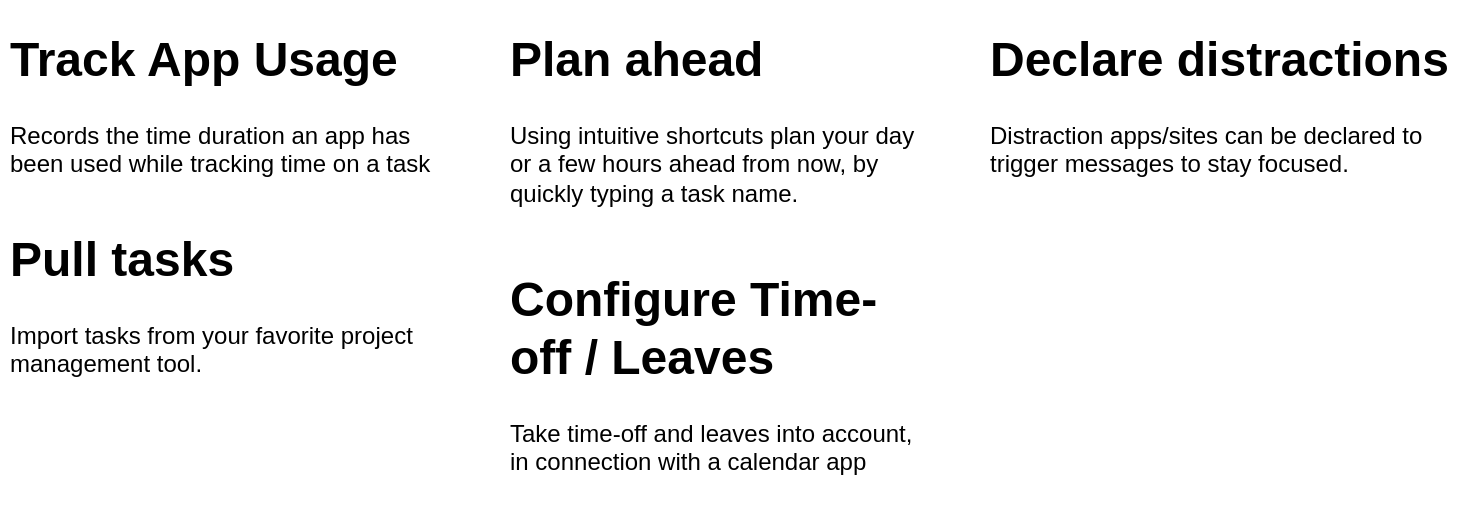 <mxfile version="16.5.3" type="github">
  <diagram id="U5blkylpNGJGm4p2uLG8" name="Page-1">
    <mxGraphModel dx="1422" dy="832" grid="1" gridSize="10" guides="1" tooltips="1" connect="1" arrows="1" fold="1" page="1" pageScale="1" pageWidth="850" pageHeight="1100" math="0" shadow="0">
      <root>
        <mxCell id="0" />
        <mxCell id="1" parent="0" />
        <mxCell id="cCJyINPyPPTcgndPTt5n-3" value="&lt;h1&gt;Track App Usage&lt;/h1&gt;&lt;p&gt;Records the time duration an app has been used while tracking time on a task&lt;/p&gt;" style="text;html=1;strokeColor=none;fillColor=none;spacing=5;spacingTop=-20;whiteSpace=wrap;overflow=hidden;rounded=0;" vertex="1" parent="1">
          <mxGeometry x="40" y="30" width="220" height="80" as="geometry" />
        </mxCell>
        <mxCell id="cCJyINPyPPTcgndPTt5n-4" value="&lt;h1&gt;Declare distractions&lt;/h1&gt;&lt;p&gt;Distraction apps/sites can be declared to trigger messages to stay focused.&lt;/p&gt;" style="text;html=1;strokeColor=none;fillColor=none;spacing=5;spacingTop=-20;whiteSpace=wrap;overflow=hidden;rounded=0;" vertex="1" parent="1">
          <mxGeometry x="530" y="30" width="240" height="80" as="geometry" />
        </mxCell>
        <mxCell id="cCJyINPyPPTcgndPTt5n-5" value="&lt;h1&gt;Plan ahead&lt;/h1&gt;&lt;p&gt;Using intuitive shortcuts plan your day or a few hours ahead from now, by quickly typing a task name.&lt;/p&gt;" style="text;html=1;strokeColor=none;fillColor=none;spacing=5;spacingTop=-20;whiteSpace=wrap;overflow=hidden;rounded=0;" vertex="1" parent="1">
          <mxGeometry x="290" y="30" width="220" height="100" as="geometry" />
        </mxCell>
        <mxCell id="cCJyINPyPPTcgndPTt5n-6" value="&lt;h1&gt;Pull tasks&lt;/h1&gt;&lt;p&gt;Import tasks from your favorite project management tool.&lt;/p&gt;" style="text;html=1;strokeColor=none;fillColor=none;spacing=5;spacingTop=-20;whiteSpace=wrap;overflow=hidden;rounded=0;" vertex="1" parent="1">
          <mxGeometry x="40" y="130" width="220" height="80" as="geometry" />
        </mxCell>
        <mxCell id="cCJyINPyPPTcgndPTt5n-7" value="&lt;h1&gt;Configure Time-off / Leaves&lt;/h1&gt;&lt;p&gt;Take time-off and leaves into account, in connection with a calendar app&lt;/p&gt;" style="text;html=1;strokeColor=none;fillColor=none;spacing=5;spacingTop=-20;whiteSpace=wrap;overflow=hidden;rounded=0;" vertex="1" parent="1">
          <mxGeometry x="290" y="150" width="210" height="130" as="geometry" />
        </mxCell>
      </root>
    </mxGraphModel>
  </diagram>
</mxfile>
